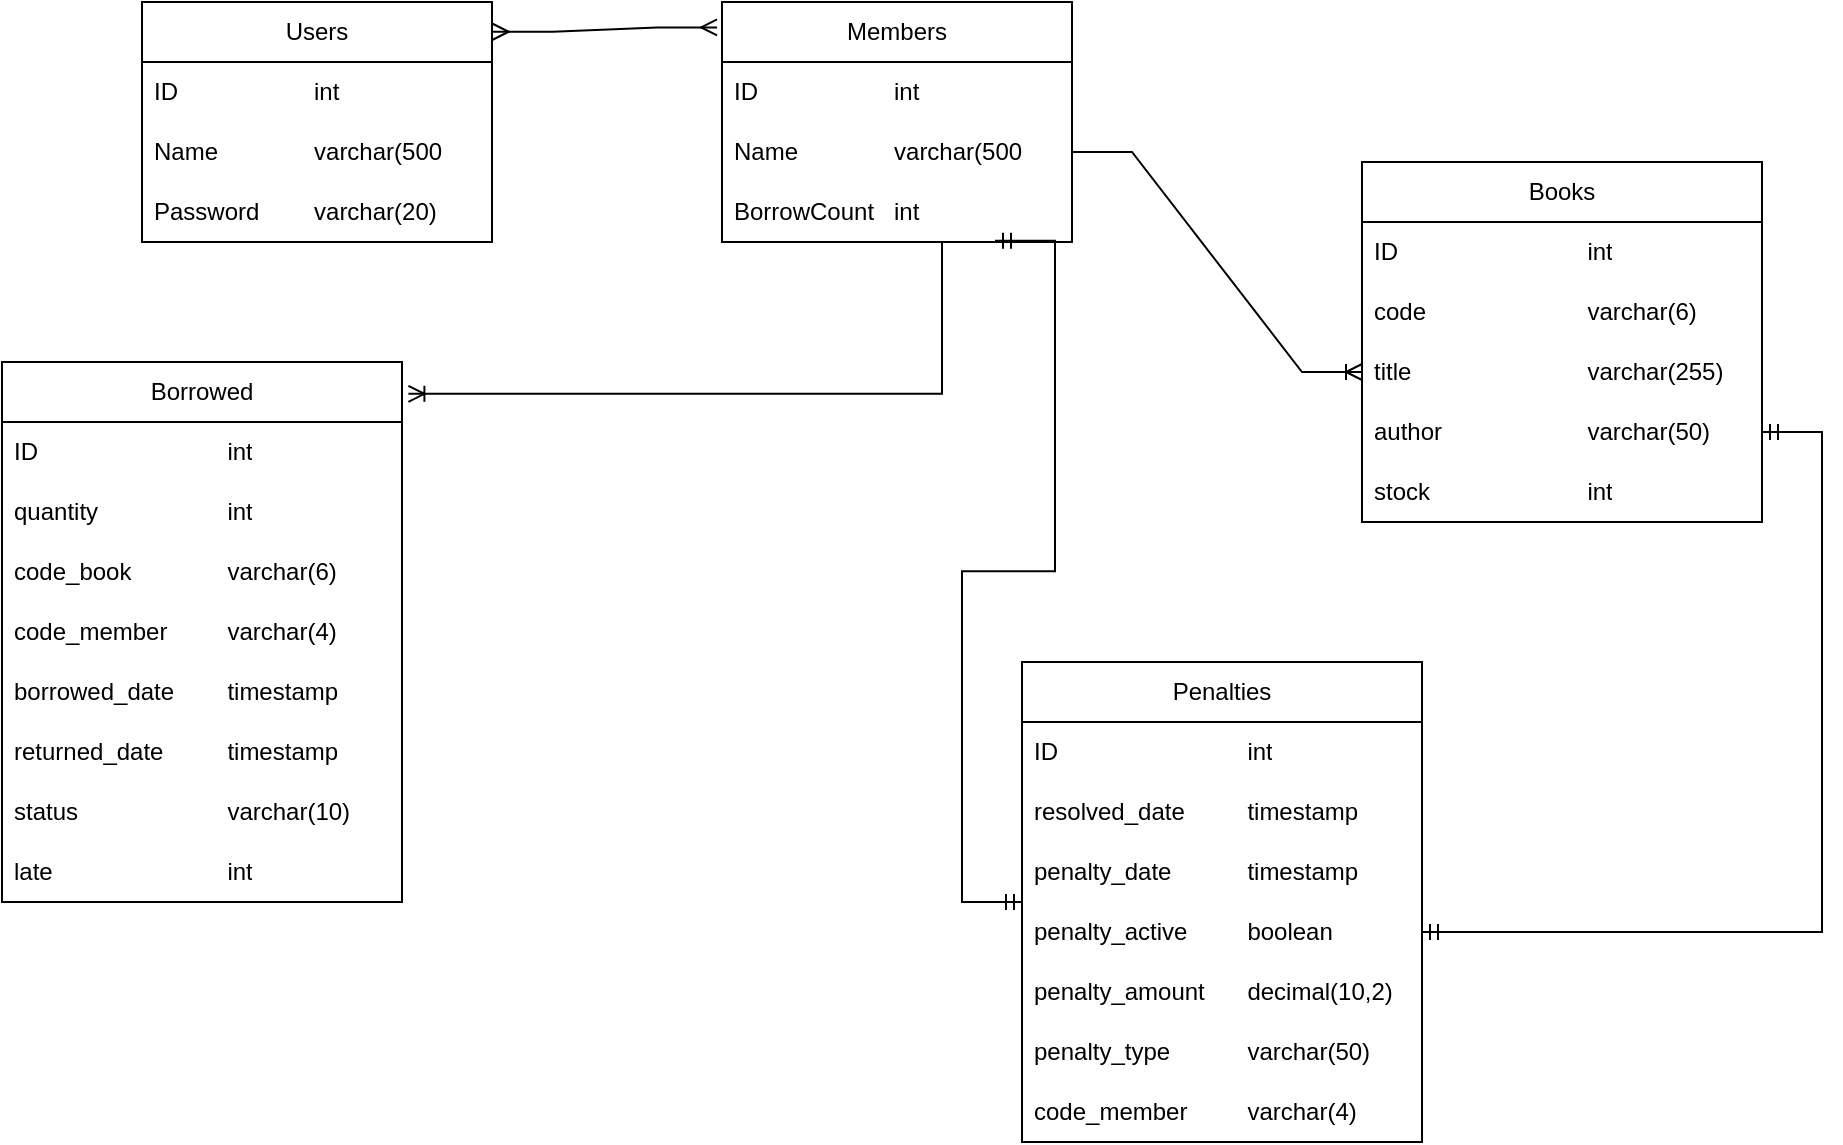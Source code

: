 <mxfile version="24.6.4" type="device">
  <diagram name="Page-1" id="P5hK8R6OrO2NirIOnOis">
    <mxGraphModel dx="1069" dy="501" grid="1" gridSize="10" guides="1" tooltips="1" connect="1" arrows="1" fold="1" page="1" pageScale="1" pageWidth="850" pageHeight="1100" math="0" shadow="0">
      <root>
        <mxCell id="0" />
        <mxCell id="1" parent="0" />
        <mxCell id="yWdZzWkY-3qYoghnFMBS-1" value="Users" style="swimlane;fontStyle=0;childLayout=stackLayout;horizontal=1;startSize=30;horizontalStack=0;resizeParent=1;resizeParentMax=0;resizeLast=0;collapsible=1;marginBottom=0;whiteSpace=wrap;html=1;" vertex="1" parent="1">
          <mxGeometry x="80" y="50" width="175" height="120" as="geometry" />
        </mxCell>
        <mxCell id="yWdZzWkY-3qYoghnFMBS-2" value="ID&lt;span style=&quot;white-space: pre;&quot;&gt;&#x9;&lt;/span&gt;&lt;span style=&quot;white-space: pre;&quot;&gt;&#x9;&lt;/span&gt;&lt;span style=&quot;white-space: pre;&quot;&gt;&#x9;&lt;/span&gt;int" style="text;strokeColor=none;fillColor=none;align=left;verticalAlign=middle;spacingLeft=4;spacingRight=4;overflow=hidden;points=[[0,0.5],[1,0.5]];portConstraint=eastwest;rotatable=0;whiteSpace=wrap;html=1;" vertex="1" parent="yWdZzWkY-3qYoghnFMBS-1">
          <mxGeometry y="30" width="175" height="30" as="geometry" />
        </mxCell>
        <mxCell id="yWdZzWkY-3qYoghnFMBS-3" value="Name&lt;span style=&quot;white-space: pre;&quot;&gt;&#x9;&lt;/span&gt;&lt;span style=&quot;white-space: pre;&quot;&gt;&#x9;&lt;/span&gt;varchar(500" style="text;strokeColor=none;fillColor=none;align=left;verticalAlign=middle;spacingLeft=4;spacingRight=4;overflow=hidden;points=[[0,0.5],[1,0.5]];portConstraint=eastwest;rotatable=0;whiteSpace=wrap;html=1;" vertex="1" parent="yWdZzWkY-3qYoghnFMBS-1">
          <mxGeometry y="60" width="175" height="30" as="geometry" />
        </mxCell>
        <mxCell id="yWdZzWkY-3qYoghnFMBS-4" value="Password&lt;span style=&quot;white-space: pre;&quot;&gt;&#x9;&lt;/span&gt;varchar(20)" style="text;strokeColor=none;fillColor=none;align=left;verticalAlign=middle;spacingLeft=4;spacingRight=4;overflow=hidden;points=[[0,0.5],[1,0.5]];portConstraint=eastwest;rotatable=0;whiteSpace=wrap;html=1;" vertex="1" parent="yWdZzWkY-3qYoghnFMBS-1">
          <mxGeometry y="90" width="175" height="30" as="geometry" />
        </mxCell>
        <mxCell id="yWdZzWkY-3qYoghnFMBS-5" value="Members" style="swimlane;fontStyle=0;childLayout=stackLayout;horizontal=1;startSize=30;horizontalStack=0;resizeParent=1;resizeParentMax=0;resizeLast=0;collapsible=1;marginBottom=0;whiteSpace=wrap;html=1;" vertex="1" parent="1">
          <mxGeometry x="370" y="50" width="175" height="120" as="geometry" />
        </mxCell>
        <mxCell id="yWdZzWkY-3qYoghnFMBS-6" value="ID&lt;span style=&quot;white-space: pre;&quot;&gt;&#x9;&lt;/span&gt;&lt;span style=&quot;white-space: pre;&quot;&gt;&#x9;&lt;/span&gt;&lt;span style=&quot;white-space: pre;&quot;&gt;&#x9;&lt;/span&gt;int" style="text;strokeColor=none;fillColor=none;align=left;verticalAlign=middle;spacingLeft=4;spacingRight=4;overflow=hidden;points=[[0,0.5],[1,0.5]];portConstraint=eastwest;rotatable=0;whiteSpace=wrap;html=1;" vertex="1" parent="yWdZzWkY-3qYoghnFMBS-5">
          <mxGeometry y="30" width="175" height="30" as="geometry" />
        </mxCell>
        <mxCell id="yWdZzWkY-3qYoghnFMBS-7" value="Name&lt;span style=&quot;white-space: pre;&quot;&gt;&#x9;&lt;/span&gt;&lt;span style=&quot;white-space: pre;&quot;&gt;&#x9;&lt;/span&gt;varchar(500" style="text;strokeColor=none;fillColor=none;align=left;verticalAlign=middle;spacingLeft=4;spacingRight=4;overflow=hidden;points=[[0,0.5],[1,0.5]];portConstraint=eastwest;rotatable=0;whiteSpace=wrap;html=1;" vertex="1" parent="yWdZzWkY-3qYoghnFMBS-5">
          <mxGeometry y="60" width="175" height="30" as="geometry" />
        </mxCell>
        <mxCell id="yWdZzWkY-3qYoghnFMBS-8" value="BorrowCount&lt;span style=&quot;white-space: pre;&quot;&gt;&#x9;&lt;/span&gt;int" style="text;strokeColor=none;fillColor=none;align=left;verticalAlign=middle;spacingLeft=4;spacingRight=4;overflow=hidden;points=[[0,0.5],[1,0.5]];portConstraint=eastwest;rotatable=0;whiteSpace=wrap;html=1;" vertex="1" parent="yWdZzWkY-3qYoghnFMBS-5">
          <mxGeometry y="90" width="175" height="30" as="geometry" />
        </mxCell>
        <mxCell id="yWdZzWkY-3qYoghnFMBS-9" value="Penalties" style="swimlane;fontStyle=0;childLayout=stackLayout;horizontal=1;startSize=30;horizontalStack=0;resizeParent=1;resizeParentMax=0;resizeLast=0;collapsible=1;marginBottom=0;whiteSpace=wrap;html=1;" vertex="1" parent="1">
          <mxGeometry x="520" y="380" width="200" height="240" as="geometry" />
        </mxCell>
        <mxCell id="yWdZzWkY-3qYoghnFMBS-10" value="ID&lt;span style=&quot;white-space: pre;&quot;&gt;&#x9;&lt;/span&gt;&lt;span style=&quot;white-space: pre;&quot;&gt;&#x9;&lt;span style=&quot;white-space: pre;&quot;&gt;&#x9;&lt;/span&gt;&lt;/span&gt;&lt;span style=&quot;white-space: pre;&quot;&gt;&#x9;&lt;/span&gt;int" style="text;strokeColor=none;fillColor=none;align=left;verticalAlign=middle;spacingLeft=4;spacingRight=4;overflow=hidden;points=[[0,0.5],[1,0.5]];portConstraint=eastwest;rotatable=0;whiteSpace=wrap;html=1;" vertex="1" parent="yWdZzWkY-3qYoghnFMBS-9">
          <mxGeometry y="30" width="200" height="30" as="geometry" />
        </mxCell>
        <mxCell id="yWdZzWkY-3qYoghnFMBS-18" value="resolved_date&lt;span style=&quot;white-space: pre;&quot;&gt;&#x9;&lt;/span&gt;&lt;span style=&quot;white-space: pre;&quot;&gt;&#x9;&lt;/span&gt;timestamp" style="text;strokeColor=none;fillColor=none;align=left;verticalAlign=middle;spacingLeft=4;spacingRight=4;overflow=hidden;points=[[0,0.5],[1,0.5]];portConstraint=eastwest;rotatable=0;whiteSpace=wrap;html=1;" vertex="1" parent="yWdZzWkY-3qYoghnFMBS-9">
          <mxGeometry y="60" width="200" height="30" as="geometry" />
        </mxCell>
        <mxCell id="yWdZzWkY-3qYoghnFMBS-17" value="penalty_date&lt;span style=&quot;white-space: pre;&quot;&gt;&#x9;&lt;/span&gt;&lt;span style=&quot;white-space: pre;&quot;&gt;&#x9;&lt;/span&gt;timestamp" style="text;strokeColor=none;fillColor=none;align=left;verticalAlign=middle;spacingLeft=4;spacingRight=4;overflow=hidden;points=[[0,0.5],[1,0.5]];portConstraint=eastwest;rotatable=0;whiteSpace=wrap;html=1;" vertex="1" parent="yWdZzWkY-3qYoghnFMBS-9">
          <mxGeometry y="90" width="200" height="30" as="geometry" />
        </mxCell>
        <mxCell id="yWdZzWkY-3qYoghnFMBS-14" value="penalty_active&lt;span style=&quot;white-space: pre;&quot;&gt;&#x9;&lt;/span&gt;&lt;span style=&quot;white-space: pre;&quot;&gt;&#x9;&lt;/span&gt;boolean" style="text;strokeColor=none;fillColor=none;align=left;verticalAlign=middle;spacingLeft=4;spacingRight=4;overflow=hidden;points=[[0,0.5],[1,0.5]];portConstraint=eastwest;rotatable=0;whiteSpace=wrap;html=1;" vertex="1" parent="yWdZzWkY-3qYoghnFMBS-9">
          <mxGeometry y="120" width="200" height="30" as="geometry" />
        </mxCell>
        <mxCell id="yWdZzWkY-3qYoghnFMBS-13" value="penalty_amount&lt;span style=&quot;white-space: pre;&quot;&gt;&#x9;&lt;/span&gt;decimal(10,2)" style="text;strokeColor=none;fillColor=none;align=left;verticalAlign=middle;spacingLeft=4;spacingRight=4;overflow=hidden;points=[[0,0.5],[1,0.5]];portConstraint=eastwest;rotatable=0;whiteSpace=wrap;html=1;" vertex="1" parent="yWdZzWkY-3qYoghnFMBS-9">
          <mxGeometry y="150" width="200" height="30" as="geometry" />
        </mxCell>
        <mxCell id="yWdZzWkY-3qYoghnFMBS-12" value="penalty_type&lt;span style=&quot;white-space: pre;&quot;&gt;&#x9;&lt;/span&gt;&lt;span style=&quot;white-space: pre;&quot;&gt;&#x9;&lt;/span&gt;varchar(50)" style="text;strokeColor=none;fillColor=none;align=left;verticalAlign=middle;spacingLeft=4;spacingRight=4;overflow=hidden;points=[[0,0.5],[1,0.5]];portConstraint=eastwest;rotatable=0;whiteSpace=wrap;html=1;" vertex="1" parent="yWdZzWkY-3qYoghnFMBS-9">
          <mxGeometry y="180" width="200" height="30" as="geometry" />
        </mxCell>
        <mxCell id="yWdZzWkY-3qYoghnFMBS-11" value="code_member&lt;span style=&quot;white-space: pre;&quot;&gt;&#x9;&lt;span style=&quot;white-space: pre;&quot;&gt;&#x9;&lt;/span&gt;&lt;/span&gt;varchar(4)" style="text;strokeColor=none;fillColor=none;align=left;verticalAlign=middle;spacingLeft=4;spacingRight=4;overflow=hidden;points=[[0,0.5],[1,0.5]];portConstraint=eastwest;rotatable=0;whiteSpace=wrap;html=1;" vertex="1" parent="yWdZzWkY-3qYoghnFMBS-9">
          <mxGeometry y="210" width="200" height="30" as="geometry" />
        </mxCell>
        <mxCell id="yWdZzWkY-3qYoghnFMBS-19" value="Borrowed" style="swimlane;fontStyle=0;childLayout=stackLayout;horizontal=1;startSize=30;horizontalStack=0;resizeParent=1;resizeParentMax=0;resizeLast=0;collapsible=1;marginBottom=0;whiteSpace=wrap;html=1;" vertex="1" parent="1">
          <mxGeometry x="10" y="230" width="200" height="270" as="geometry" />
        </mxCell>
        <mxCell id="yWdZzWkY-3qYoghnFMBS-20" value="ID&lt;span style=&quot;white-space: pre;&quot;&gt;&#x9;&lt;/span&gt;&lt;span style=&quot;white-space: pre;&quot;&gt;&#x9;&lt;span style=&quot;white-space: pre;&quot;&gt;&#x9;&lt;/span&gt;&lt;/span&gt;&lt;span style=&quot;white-space: pre;&quot;&gt;&#x9;&lt;/span&gt;int" style="text;strokeColor=none;fillColor=none;align=left;verticalAlign=middle;spacingLeft=4;spacingRight=4;overflow=hidden;points=[[0,0.5],[1,0.5]];portConstraint=eastwest;rotatable=0;whiteSpace=wrap;html=1;" vertex="1" parent="yWdZzWkY-3qYoghnFMBS-19">
          <mxGeometry y="30" width="200" height="30" as="geometry" />
        </mxCell>
        <mxCell id="yWdZzWkY-3qYoghnFMBS-27" value="quantity&lt;span style=&quot;white-space: pre;&quot;&gt;&#x9;&lt;/span&gt;&lt;span style=&quot;white-space: pre;&quot;&gt;&#x9;&lt;/span&gt;&lt;span style=&quot;white-space: pre;&quot;&gt;&#x9;&lt;/span&gt;int" style="text;strokeColor=none;fillColor=none;align=left;verticalAlign=middle;spacingLeft=4;spacingRight=4;overflow=hidden;points=[[0,0.5],[1,0.5]];portConstraint=eastwest;rotatable=0;whiteSpace=wrap;html=1;" vertex="1" parent="yWdZzWkY-3qYoghnFMBS-19">
          <mxGeometry y="60" width="200" height="30" as="geometry" />
        </mxCell>
        <mxCell id="yWdZzWkY-3qYoghnFMBS-21" value="code_book&lt;span style=&quot;white-space: pre;&quot;&gt;&#x9;&lt;/span&gt;&lt;span style=&quot;white-space: pre;&quot;&gt;&#x9;&lt;/span&gt;varchar(6)" style="text;strokeColor=none;fillColor=none;align=left;verticalAlign=middle;spacingLeft=4;spacingRight=4;overflow=hidden;points=[[0,0.5],[1,0.5]];portConstraint=eastwest;rotatable=0;whiteSpace=wrap;html=1;" vertex="1" parent="yWdZzWkY-3qYoghnFMBS-19">
          <mxGeometry y="90" width="200" height="30" as="geometry" />
        </mxCell>
        <mxCell id="yWdZzWkY-3qYoghnFMBS-22" value="code_member&lt;span style=&quot;white-space: pre;&quot;&gt;&#x9;&lt;/span&gt;&lt;span style=&quot;white-space: pre;&quot;&gt;&#x9;&lt;/span&gt;varchar(4)" style="text;strokeColor=none;fillColor=none;align=left;verticalAlign=middle;spacingLeft=4;spacingRight=4;overflow=hidden;points=[[0,0.5],[1,0.5]];portConstraint=eastwest;rotatable=0;whiteSpace=wrap;html=1;" vertex="1" parent="yWdZzWkY-3qYoghnFMBS-19">
          <mxGeometry y="120" width="200" height="30" as="geometry" />
        </mxCell>
        <mxCell id="yWdZzWkY-3qYoghnFMBS-23" value="borrowed_date&lt;span style=&quot;white-space: pre;&quot;&gt;&#x9;&lt;/span&gt;timestamp" style="text;strokeColor=none;fillColor=none;align=left;verticalAlign=middle;spacingLeft=4;spacingRight=4;overflow=hidden;points=[[0,0.5],[1,0.5]];portConstraint=eastwest;rotatable=0;whiteSpace=wrap;html=1;" vertex="1" parent="yWdZzWkY-3qYoghnFMBS-19">
          <mxGeometry y="150" width="200" height="30" as="geometry" />
        </mxCell>
        <mxCell id="yWdZzWkY-3qYoghnFMBS-24" value="returned_date&lt;span style=&quot;white-space: pre;&quot;&gt;&#x9;&lt;/span&gt;&lt;span style=&quot;white-space: pre;&quot;&gt;&#x9;&lt;/span&gt;timestamp" style="text;strokeColor=none;fillColor=none;align=left;verticalAlign=middle;spacingLeft=4;spacingRight=4;overflow=hidden;points=[[0,0.5],[1,0.5]];portConstraint=eastwest;rotatable=0;whiteSpace=wrap;html=1;" vertex="1" parent="yWdZzWkY-3qYoghnFMBS-19">
          <mxGeometry y="180" width="200" height="30" as="geometry" />
        </mxCell>
        <mxCell id="yWdZzWkY-3qYoghnFMBS-25" value="status&lt;span style=&quot;white-space: pre;&quot;&gt;&#x9;&lt;/span&gt;&lt;span style=&quot;white-space: pre;&quot;&gt;&#x9;&lt;/span&gt;&lt;span style=&quot;white-space: pre;&quot;&gt;&#x9;&lt;/span&gt;varchar(10)" style="text;strokeColor=none;fillColor=none;align=left;verticalAlign=middle;spacingLeft=4;spacingRight=4;overflow=hidden;points=[[0,0.5],[1,0.5]];portConstraint=eastwest;rotatable=0;whiteSpace=wrap;html=1;" vertex="1" parent="yWdZzWkY-3qYoghnFMBS-19">
          <mxGeometry y="210" width="200" height="30" as="geometry" />
        </mxCell>
        <mxCell id="yWdZzWkY-3qYoghnFMBS-26" value="late&lt;span style=&quot;white-space: pre;&quot;&gt;&#x9;&lt;/span&gt;&lt;span style=&quot;white-space: pre;&quot;&gt;&#x9;&lt;/span&gt;&lt;span style=&quot;white-space: pre;&quot;&gt;&#x9;&lt;span style=&quot;white-space: pre;&quot;&gt;&#x9;&lt;/span&gt;i&lt;/span&gt;nt" style="text;strokeColor=none;fillColor=none;align=left;verticalAlign=middle;spacingLeft=4;spacingRight=4;overflow=hidden;points=[[0,0.5],[1,0.5]];portConstraint=eastwest;rotatable=0;whiteSpace=wrap;html=1;" vertex="1" parent="yWdZzWkY-3qYoghnFMBS-19">
          <mxGeometry y="240" width="200" height="30" as="geometry" />
        </mxCell>
        <mxCell id="yWdZzWkY-3qYoghnFMBS-37" value="Books" style="swimlane;fontStyle=0;childLayout=stackLayout;horizontal=1;startSize=30;horizontalStack=0;resizeParent=1;resizeParentMax=0;resizeLast=0;collapsible=1;marginBottom=0;whiteSpace=wrap;html=1;" vertex="1" parent="1">
          <mxGeometry x="690" y="130" width="200" height="180" as="geometry" />
        </mxCell>
        <mxCell id="yWdZzWkY-3qYoghnFMBS-38" value="ID&lt;span style=&quot;white-space: pre;&quot;&gt;&#x9;&lt;/span&gt;&lt;span style=&quot;white-space: pre;&quot;&gt;&#x9;&lt;span style=&quot;white-space: pre;&quot;&gt;&#x9;&lt;/span&gt;&lt;/span&gt;&lt;span style=&quot;white-space: pre;&quot;&gt;&#x9;&lt;/span&gt;int" style="text;strokeColor=none;fillColor=none;align=left;verticalAlign=middle;spacingLeft=4;spacingRight=4;overflow=hidden;points=[[0,0.5],[1,0.5]];portConstraint=eastwest;rotatable=0;whiteSpace=wrap;html=1;" vertex="1" parent="yWdZzWkY-3qYoghnFMBS-37">
          <mxGeometry y="30" width="200" height="30" as="geometry" />
        </mxCell>
        <mxCell id="yWdZzWkY-3qYoghnFMBS-39" value="code&lt;span style=&quot;white-space: pre;&quot;&gt;&#x9;&lt;/span&gt;&lt;span style=&quot;white-space: pre;&quot;&gt;&#x9;&lt;/span&gt;&lt;span style=&quot;white-space: pre;&quot;&gt;&#x9;&lt;/span&gt;varchar(6)" style="text;strokeColor=none;fillColor=none;align=left;verticalAlign=middle;spacingLeft=4;spacingRight=4;overflow=hidden;points=[[0,0.5],[1,0.5]];portConstraint=eastwest;rotatable=0;whiteSpace=wrap;html=1;" vertex="1" parent="yWdZzWkY-3qYoghnFMBS-37">
          <mxGeometry y="60" width="200" height="30" as="geometry" />
        </mxCell>
        <mxCell id="yWdZzWkY-3qYoghnFMBS-40" value="title&lt;span style=&quot;white-space: pre;&quot;&gt;&#x9;&lt;/span&gt;&lt;span style=&quot;white-space: pre;&quot;&gt;&#x9;&lt;/span&gt;&lt;span style=&quot;white-space: pre;&quot;&gt;&#x9;&lt;/span&gt;&lt;span style=&quot;white-space: pre;&quot;&gt;&#x9;&lt;/span&gt;varchar(255)" style="text;strokeColor=none;fillColor=none;align=left;verticalAlign=middle;spacingLeft=4;spacingRight=4;overflow=hidden;points=[[0,0.5],[1,0.5]];portConstraint=eastwest;rotatable=0;whiteSpace=wrap;html=1;" vertex="1" parent="yWdZzWkY-3qYoghnFMBS-37">
          <mxGeometry y="90" width="200" height="30" as="geometry" />
        </mxCell>
        <mxCell id="yWdZzWkY-3qYoghnFMBS-41" value="author&lt;span style=&quot;white-space: pre;&quot;&gt;&#x9;&lt;/span&gt;&lt;span style=&quot;white-space: pre;&quot;&gt;&#x9;&lt;/span&gt;&lt;span style=&quot;white-space: pre;&quot;&gt;&#x9;&lt;/span&gt;varchar(50)" style="text;strokeColor=none;fillColor=none;align=left;verticalAlign=middle;spacingLeft=4;spacingRight=4;overflow=hidden;points=[[0,0.5],[1,0.5]];portConstraint=eastwest;rotatable=0;whiteSpace=wrap;html=1;" vertex="1" parent="yWdZzWkY-3qYoghnFMBS-37">
          <mxGeometry y="120" width="200" height="30" as="geometry" />
        </mxCell>
        <mxCell id="yWdZzWkY-3qYoghnFMBS-42" value="stock&lt;span style=&quot;white-space: pre;&quot;&gt;&#x9;&lt;/span&gt;&lt;span style=&quot;white-space: pre;&quot;&gt;&#x9;&lt;/span&gt;&lt;span style=&quot;white-space: pre;&quot;&gt;&#x9;&lt;/span&gt;int" style="text;strokeColor=none;fillColor=none;align=left;verticalAlign=middle;spacingLeft=4;spacingRight=4;overflow=hidden;points=[[0,0.5],[1,0.5]];portConstraint=eastwest;rotatable=0;whiteSpace=wrap;html=1;" vertex="1" parent="yWdZzWkY-3qYoghnFMBS-37">
          <mxGeometry y="150" width="200" height="30" as="geometry" />
        </mxCell>
        <mxCell id="yWdZzWkY-3qYoghnFMBS-47" value="" style="edgeStyle=entityRelationEdgeStyle;fontSize=12;html=1;endArrow=ERmany;startArrow=ERmany;rounded=0;exitX=1.002;exitY=0.124;exitDx=0;exitDy=0;exitPerimeter=0;entryX=-0.014;entryY=0.106;entryDx=0;entryDy=0;entryPerimeter=0;" edge="1" parent="1" source="yWdZzWkY-3qYoghnFMBS-1" target="yWdZzWkY-3qYoghnFMBS-5">
          <mxGeometry width="100" height="100" relative="1" as="geometry">
            <mxPoint x="530" y="310" as="sourcePoint" />
            <mxPoint x="630" y="210" as="targetPoint" />
            <Array as="points">
              <mxPoint x="320" y="200" />
            </Array>
          </mxGeometry>
        </mxCell>
        <mxCell id="yWdZzWkY-3qYoghnFMBS-48" value="" style="edgeStyle=entityRelationEdgeStyle;fontSize=12;html=1;endArrow=ERoneToMany;rounded=0;exitX=1;exitY=0.5;exitDx=0;exitDy=0;entryX=0;entryY=0.5;entryDx=0;entryDy=0;" edge="1" parent="1" source="yWdZzWkY-3qYoghnFMBS-7" target="yWdZzWkY-3qYoghnFMBS-40">
          <mxGeometry width="100" height="100" relative="1" as="geometry">
            <mxPoint x="530" y="310" as="sourcePoint" />
            <mxPoint x="630" y="210" as="targetPoint" />
          </mxGeometry>
        </mxCell>
        <mxCell id="yWdZzWkY-3qYoghnFMBS-49" value="" style="edgeStyle=entityRelationEdgeStyle;fontSize=12;html=1;endArrow=ERmandOne;startArrow=ERmandOne;rounded=0;" edge="1" parent="1" source="yWdZzWkY-3qYoghnFMBS-14" target="yWdZzWkY-3qYoghnFMBS-41">
          <mxGeometry width="100" height="100" relative="1" as="geometry">
            <mxPoint x="530" y="310" as="sourcePoint" />
            <mxPoint x="630" y="210" as="targetPoint" />
          </mxGeometry>
        </mxCell>
        <mxCell id="yWdZzWkY-3qYoghnFMBS-50" value="" style="edgeStyle=entityRelationEdgeStyle;fontSize=12;html=1;endArrow=ERoneToMany;rounded=0;entryX=1.016;entryY=0.059;entryDx=0;entryDy=0;entryPerimeter=0;" edge="1" parent="1" target="yWdZzWkY-3qYoghnFMBS-19">
          <mxGeometry width="100" height="100" relative="1" as="geometry">
            <mxPoint x="450" y="170" as="sourcePoint" />
            <mxPoint x="630" y="250" as="targetPoint" />
            <Array as="points">
              <mxPoint x="420" y="260" />
              <mxPoint x="350" y="250" />
            </Array>
          </mxGeometry>
        </mxCell>
        <mxCell id="yWdZzWkY-3qYoghnFMBS-51" value="" style="edgeStyle=entityRelationEdgeStyle;fontSize=12;html=1;endArrow=ERmandOne;startArrow=ERmandOne;rounded=0;exitX=0.78;exitY=0.978;exitDx=0;exitDy=0;exitPerimeter=0;" edge="1" parent="1" source="yWdZzWkY-3qYoghnFMBS-8" target="yWdZzWkY-3qYoghnFMBS-9">
          <mxGeometry width="100" height="100" relative="1" as="geometry">
            <mxPoint x="530" y="350" as="sourcePoint" />
            <mxPoint x="630" y="250" as="targetPoint" />
          </mxGeometry>
        </mxCell>
      </root>
    </mxGraphModel>
  </diagram>
</mxfile>
